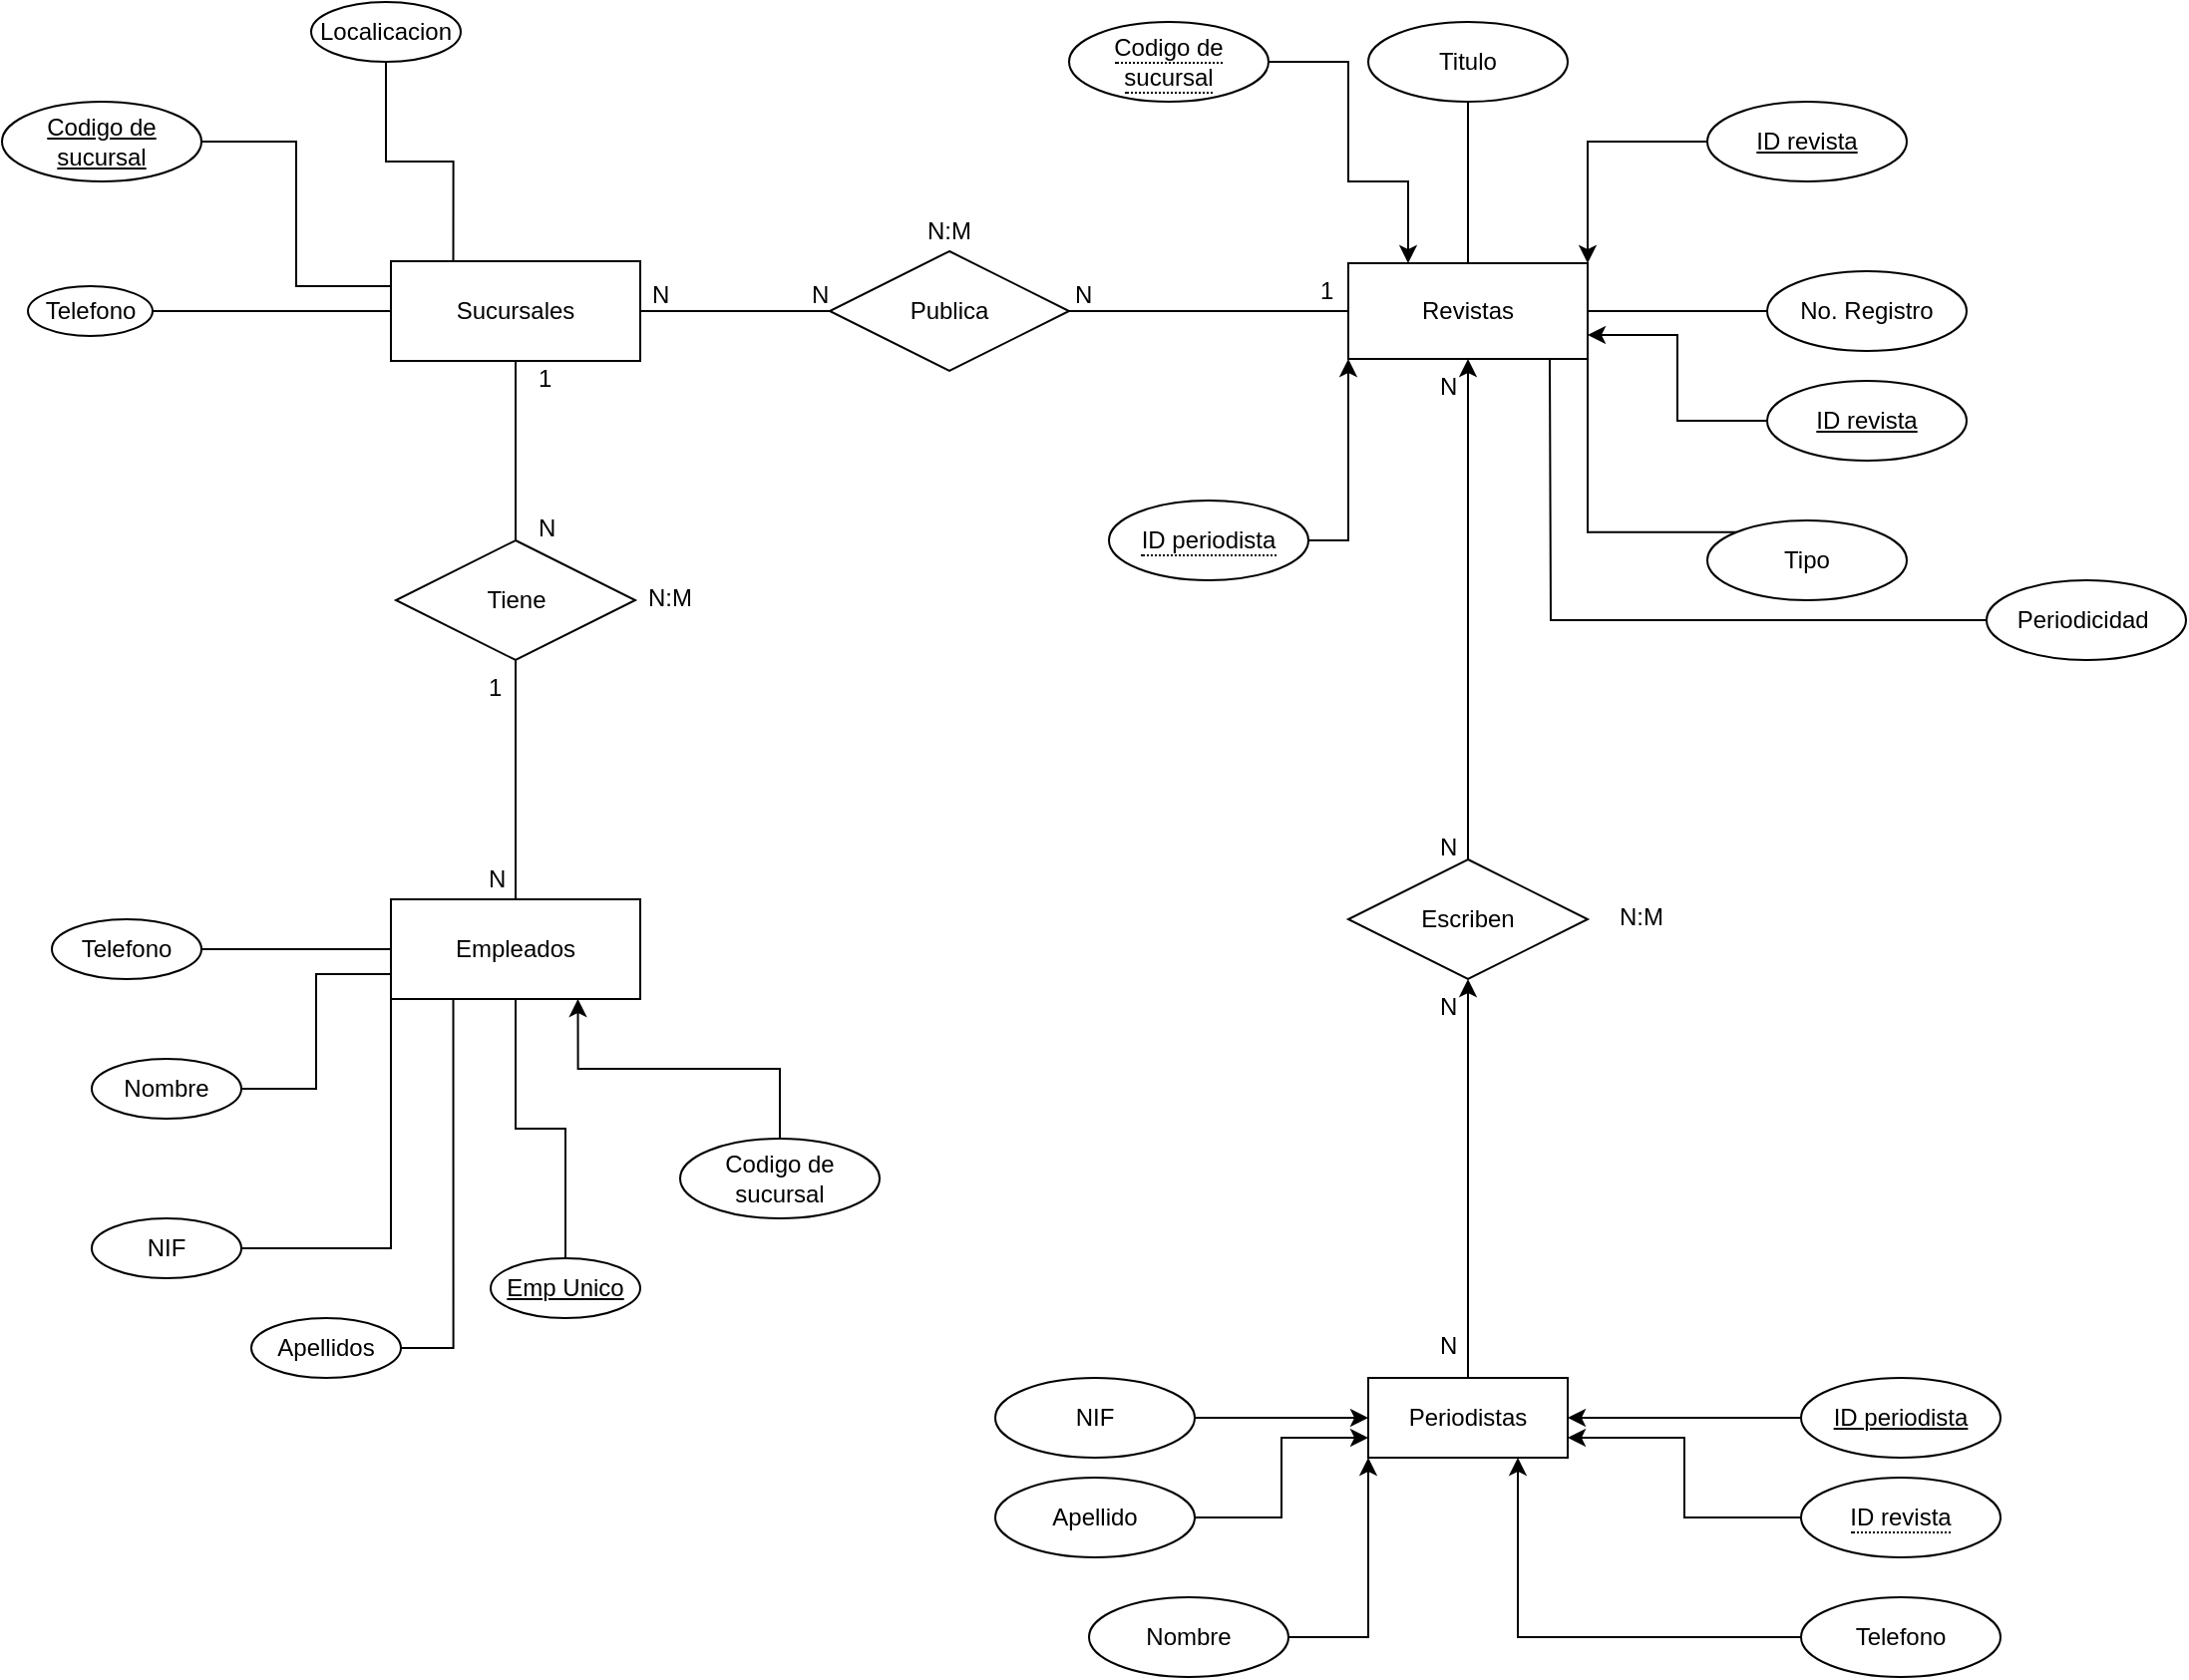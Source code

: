 <mxfile version="22.1.11" type="github">
  <diagram name="Página-1" id="UmTfOm8e8M8Sdv7kFdEf">
    <mxGraphModel dx="2441" dy="925" grid="1" gridSize="10" guides="1" tooltips="1" connect="1" arrows="1" fold="1" page="1" pageScale="1" pageWidth="827" pageHeight="1169" math="0" shadow="0">
      <root>
        <mxCell id="0" />
        <mxCell id="1" parent="0" />
        <mxCell id="8XfUyq8KKlmdykH457QI-1" value="Empleados" style="whiteSpace=wrap;html=1;align=center;" parent="1" vertex="1">
          <mxGeometry x="120" y="680" width="125" height="50" as="geometry" />
        </mxCell>
        <mxCell id="8XfUyq8KKlmdykH457QI-2" value="Revistas" style="whiteSpace=wrap;html=1;align=center;" parent="1" vertex="1">
          <mxGeometry x="600" y="361" width="120" height="48" as="geometry" />
        </mxCell>
        <mxCell id="8XfUyq8KKlmdykH457QI-3" value="Sucursales" style="whiteSpace=wrap;html=1;align=center;" parent="1" vertex="1">
          <mxGeometry x="120" y="360" width="125" height="50" as="geometry" />
        </mxCell>
        <mxCell id="8XfUyq8KKlmdykH457QI-15" style="edgeStyle=orthogonalEdgeStyle;rounded=0;orthogonalLoop=1;jettySize=auto;html=1;exitX=1;exitY=0.5;exitDx=0;exitDy=0;entryX=0;entryY=0.25;entryDx=0;entryDy=0;endArrow=none;endFill=0;" parent="1" source="JGM2QJsTOna2U-1AU0Z5-1" target="8XfUyq8KKlmdykH457QI-3" edge="1">
          <mxGeometry relative="1" as="geometry">
            <mxPoint x="22.855" y="304.142" as="sourcePoint" />
          </mxGeometry>
        </mxCell>
        <mxCell id="8XfUyq8KKlmdykH457QI-14" style="edgeStyle=orthogonalEdgeStyle;rounded=0;orthogonalLoop=1;jettySize=auto;html=1;entryX=0;entryY=0.5;entryDx=0;entryDy=0;endArrow=none;endFill=0;" parent="1" source="8XfUyq8KKlmdykH457QI-5" target="8XfUyq8KKlmdykH457QI-3" edge="1">
          <mxGeometry relative="1" as="geometry" />
        </mxCell>
        <mxCell id="8XfUyq8KKlmdykH457QI-5" value="Telefono" style="ellipse;whiteSpace=wrap;html=1;align=center;" parent="1" vertex="1">
          <mxGeometry x="-62" y="372.5" width="62.5" height="25" as="geometry" />
        </mxCell>
        <mxCell id="8XfUyq8KKlmdykH457QI-16" style="edgeStyle=orthogonalEdgeStyle;rounded=0;orthogonalLoop=1;jettySize=auto;html=1;entryX=0.25;entryY=0;entryDx=0;entryDy=0;endArrow=none;endFill=0;" parent="1" source="8XfUyq8KKlmdykH457QI-6" target="8XfUyq8KKlmdykH457QI-3" edge="1">
          <mxGeometry relative="1" as="geometry" />
        </mxCell>
        <mxCell id="8XfUyq8KKlmdykH457QI-6" value="Localicacion" style="ellipse;whiteSpace=wrap;html=1;align=center;" parent="1" vertex="1">
          <mxGeometry x="80" y="230" width="75" height="30" as="geometry" />
        </mxCell>
        <mxCell id="8XfUyq8KKlmdykH457QI-18" value="" style="edgeStyle=orthogonalEdgeStyle;rounded=0;orthogonalLoop=1;jettySize=auto;html=1;endArrow=none;endFill=0;" parent="1" source="8XfUyq8KKlmdykH457QI-8" target="8XfUyq8KKlmdykH457QI-1" edge="1">
          <mxGeometry relative="1" as="geometry">
            <mxPoint x="25" y="705" as="sourcePoint" />
          </mxGeometry>
        </mxCell>
        <mxCell id="8XfUyq8KKlmdykH457QI-8" value="Telefono" style="ellipse;whiteSpace=wrap;html=1;align=center;" parent="1" vertex="1">
          <mxGeometry x="-50" y="690" width="75" height="30" as="geometry" />
        </mxCell>
        <mxCell id="8XfUyq8KKlmdykH457QI-20" style="edgeStyle=orthogonalEdgeStyle;rounded=0;orthogonalLoop=1;jettySize=auto;html=1;exitX=1;exitY=0.5;exitDx=0;exitDy=0;entryX=0;entryY=1;entryDx=0;entryDy=0;endArrow=none;endFill=0;" parent="1" source="8XfUyq8KKlmdykH457QI-9" target="8XfUyq8KKlmdykH457QI-1" edge="1">
          <mxGeometry relative="1" as="geometry" />
        </mxCell>
        <mxCell id="8XfUyq8KKlmdykH457QI-9" value="NIF" style="ellipse;whiteSpace=wrap;html=1;align=center;" parent="1" vertex="1">
          <mxGeometry x="-30" y="840" width="75" height="30" as="geometry" />
        </mxCell>
        <mxCell id="8XfUyq8KKlmdykH457QI-21" style="edgeStyle=orthogonalEdgeStyle;rounded=0;orthogonalLoop=1;jettySize=auto;html=1;entryX=0.25;entryY=1;entryDx=0;entryDy=0;endArrow=none;endFill=0;" parent="1" source="8XfUyq8KKlmdykH457QI-10" target="8XfUyq8KKlmdykH457QI-1" edge="1">
          <mxGeometry relative="1" as="geometry">
            <Array as="points">
              <mxPoint x="151" y="905" />
            </Array>
          </mxGeometry>
        </mxCell>
        <mxCell id="8XfUyq8KKlmdykH457QI-10" value="Apellidos" style="ellipse;whiteSpace=wrap;html=1;align=center;" parent="1" vertex="1">
          <mxGeometry x="50" y="890" width="75" height="30" as="geometry" />
        </mxCell>
        <mxCell id="8XfUyq8KKlmdykH457QI-19" style="edgeStyle=orthogonalEdgeStyle;rounded=0;orthogonalLoop=1;jettySize=auto;html=1;entryX=0;entryY=0.75;entryDx=0;entryDy=0;endArrow=none;endFill=0;" parent="1" source="8XfUyq8KKlmdykH457QI-11" target="8XfUyq8KKlmdykH457QI-1" edge="1">
          <mxGeometry relative="1" as="geometry" />
        </mxCell>
        <mxCell id="8XfUyq8KKlmdykH457QI-11" value="Nombre" style="ellipse;whiteSpace=wrap;html=1;align=center;" parent="1" vertex="1">
          <mxGeometry x="-30" y="760" width="75" height="30" as="geometry" />
        </mxCell>
        <mxCell id="8XfUyq8KKlmdykH457QI-22" style="edgeStyle=orthogonalEdgeStyle;rounded=0;orthogonalLoop=1;jettySize=auto;html=1;entryX=0.5;entryY=1;entryDx=0;entryDy=0;endArrow=none;endFill=0;" parent="1" source="8XfUyq8KKlmdykH457QI-12" target="8XfUyq8KKlmdykH457QI-1" edge="1">
          <mxGeometry relative="1" as="geometry" />
        </mxCell>
        <mxCell id="8XfUyq8KKlmdykH457QI-12" value="Emp Unico" style="ellipse;whiteSpace=wrap;html=1;align=center;fontStyle=4;" parent="1" vertex="1">
          <mxGeometry x="170" y="860" width="75" height="30" as="geometry" />
        </mxCell>
        <mxCell id="8XfUyq8KKlmdykH457QI-26" value="" style="edgeStyle=orthogonalEdgeStyle;rounded=0;orthogonalLoop=1;jettySize=auto;html=1;endArrow=none;endFill=0;" parent="1" source="8XfUyq8KKlmdykH457QI-23" target="8XfUyq8KKlmdykH457QI-1" edge="1">
          <mxGeometry relative="1" as="geometry" />
        </mxCell>
        <mxCell id="8XfUyq8KKlmdykH457QI-27" value="" style="edgeStyle=orthogonalEdgeStyle;rounded=0;orthogonalLoop=1;jettySize=auto;html=1;endArrow=none;endFill=0;" parent="1" source="8XfUyq8KKlmdykH457QI-23" target="8XfUyq8KKlmdykH457QI-3" edge="1">
          <mxGeometry relative="1" as="geometry" />
        </mxCell>
        <mxCell id="8XfUyq8KKlmdykH457QI-23" value="Tiene" style="shape=rhombus;perimeter=rhombusPerimeter;whiteSpace=wrap;html=1;align=center;" parent="1" vertex="1">
          <mxGeometry x="122.5" y="500" width="120" height="60" as="geometry" />
        </mxCell>
        <mxCell id="8XfUyq8KKlmdykH457QI-29" value="" style="edgeStyle=orthogonalEdgeStyle;rounded=0;orthogonalLoop=1;jettySize=auto;html=1;endArrow=none;endFill=0;" parent="1" source="8XfUyq8KKlmdykH457QI-28" target="8XfUyq8KKlmdykH457QI-3" edge="1">
          <mxGeometry relative="1" as="geometry" />
        </mxCell>
        <mxCell id="8XfUyq8KKlmdykH457QI-30" style="edgeStyle=orthogonalEdgeStyle;rounded=0;orthogonalLoop=1;jettySize=auto;html=1;entryX=0;entryY=0.5;entryDx=0;entryDy=0;endArrow=none;endFill=0;" parent="1" source="8XfUyq8KKlmdykH457QI-28" target="8XfUyq8KKlmdykH457QI-2" edge="1">
          <mxGeometry relative="1" as="geometry" />
        </mxCell>
        <mxCell id="8XfUyq8KKlmdykH457QI-28" value="Publica" style="shape=rhombus;perimeter=rhombusPerimeter;whiteSpace=wrap;html=1;align=center;" parent="1" vertex="1">
          <mxGeometry x="340" y="355" width="120" height="60" as="geometry" />
        </mxCell>
        <mxCell id="8XfUyq8KKlmdykH457QI-39" style="edgeStyle=orthogonalEdgeStyle;rounded=0;orthogonalLoop=1;jettySize=auto;html=1;exitX=0;exitY=0;exitDx=0;exitDy=0;entryX=1;entryY=1;entryDx=0;entryDy=0;endArrow=none;endFill=0;" parent="1" source="8XfUyq8KKlmdykH457QI-31" target="8XfUyq8KKlmdykH457QI-2" edge="1">
          <mxGeometry relative="1" as="geometry" />
        </mxCell>
        <mxCell id="8XfUyq8KKlmdykH457QI-31" value="Tipo" style="ellipse;whiteSpace=wrap;html=1;align=center;" parent="1" vertex="1">
          <mxGeometry x="780" y="490" width="100" height="40" as="geometry" />
        </mxCell>
        <mxCell id="8XfUyq8KKlmdykH457QI-38" value="" style="edgeStyle=orthogonalEdgeStyle;rounded=0;orthogonalLoop=1;jettySize=auto;html=1;endArrow=none;endFill=0;exitX=0;exitY=0.5;exitDx=0;exitDy=0;" parent="1" source="8XfUyq8KKlmdykH457QI-32" edge="1">
          <mxGeometry relative="1" as="geometry">
            <mxPoint x="921" y="539" as="sourcePoint" />
            <mxPoint x="701" y="409" as="targetPoint" />
          </mxGeometry>
        </mxCell>
        <mxCell id="8XfUyq8KKlmdykH457QI-32" value="Periodicidad&amp;nbsp;" style="ellipse;whiteSpace=wrap;html=1;align=center;" parent="1" vertex="1">
          <mxGeometry x="920" y="520" width="100" height="40" as="geometry" />
        </mxCell>
        <mxCell id="8XfUyq8KKlmdykH457QI-37" value="" style="edgeStyle=orthogonalEdgeStyle;rounded=0;orthogonalLoop=1;jettySize=auto;html=1;endArrow=none;endFill=0;" parent="1" source="8XfUyq8KKlmdykH457QI-33" target="8XfUyq8KKlmdykH457QI-2" edge="1">
          <mxGeometry relative="1" as="geometry" />
        </mxCell>
        <mxCell id="8XfUyq8KKlmdykH457QI-33" value="No. Registro" style="ellipse;whiteSpace=wrap;html=1;align=center;" parent="1" vertex="1">
          <mxGeometry x="810" y="365" width="100" height="40" as="geometry" />
        </mxCell>
        <mxCell id="8XfUyq8KKlmdykH457QI-35" value="" style="edgeStyle=orthogonalEdgeStyle;rounded=0;orthogonalLoop=1;jettySize=auto;html=1;endArrow=none;endFill=0;" parent="1" source="8XfUyq8KKlmdykH457QI-34" target="8XfUyq8KKlmdykH457QI-2" edge="1">
          <mxGeometry relative="1" as="geometry" />
        </mxCell>
        <mxCell id="8XfUyq8KKlmdykH457QI-34" value="Titulo" style="ellipse;whiteSpace=wrap;html=1;align=center;" parent="1" vertex="1">
          <mxGeometry x="610" y="240" width="100" height="40" as="geometry" />
        </mxCell>
        <mxCell id="8XfUyq8KKlmdykH457QI-44" value="1" style="text;strokeColor=none;fillColor=none;spacingLeft=4;spacingRight=4;overflow=hidden;rotatable=0;points=[[0,0.5],[1,0.5]];portConstraint=eastwest;fontSize=12;whiteSpace=wrap;html=1;" parent="1" vertex="1">
          <mxGeometry x="580" y="361" width="40" height="30" as="geometry" />
        </mxCell>
        <mxCell id="8XfUyq8KKlmdykH457QI-45" value="N" style="text;strokeColor=none;fillColor=none;spacingLeft=4;spacingRight=4;overflow=hidden;rotatable=0;points=[[0,0.5],[1,0.5]];portConstraint=eastwest;fontSize=12;whiteSpace=wrap;html=1;" parent="1" vertex="1">
          <mxGeometry x="457" y="363" width="40" height="30" as="geometry" />
        </mxCell>
        <mxCell id="8XfUyq8KKlmdykH457QI-46" value="N" style="text;strokeColor=none;fillColor=none;spacingLeft=4;spacingRight=4;overflow=hidden;rotatable=0;points=[[0,0.5],[1,0.5]];portConstraint=eastwest;fontSize=12;whiteSpace=wrap;html=1;" parent="1" vertex="1">
          <mxGeometry x="245" y="363" width="40" height="30" as="geometry" />
        </mxCell>
        <mxCell id="8XfUyq8KKlmdykH457QI-47" value="N" style="text;strokeColor=none;fillColor=none;spacingLeft=4;spacingRight=4;overflow=hidden;rotatable=0;points=[[0,0.5],[1,0.5]];portConstraint=eastwest;fontSize=12;whiteSpace=wrap;html=1;" parent="1" vertex="1">
          <mxGeometry x="325" y="363" width="40" height="30" as="geometry" />
        </mxCell>
        <mxCell id="8XfUyq8KKlmdykH457QI-49" value="N:M" style="text;strokeColor=none;fillColor=none;spacingLeft=4;spacingRight=4;overflow=hidden;rotatable=0;points=[[0,0.5],[1,0.5]];portConstraint=eastwest;fontSize=12;whiteSpace=wrap;html=1;" parent="1" vertex="1">
          <mxGeometry x="383" y="331" width="40" height="30" as="geometry" />
        </mxCell>
        <mxCell id="JGM2QJsTOna2U-1AU0Z5-1" value="Codigo de sucursal" style="ellipse;whiteSpace=wrap;html=1;align=center;fontStyle=4;" vertex="1" parent="1">
          <mxGeometry x="-75" y="280" width="100" height="40" as="geometry" />
        </mxCell>
        <mxCell id="JGM2QJsTOna2U-1AU0Z5-3" style="edgeStyle=orthogonalEdgeStyle;rounded=0;orthogonalLoop=1;jettySize=auto;html=1;entryX=0.25;entryY=0;entryDx=0;entryDy=0;" edge="1" parent="1" source="JGM2QJsTOna2U-1AU0Z5-2" target="8XfUyq8KKlmdykH457QI-2">
          <mxGeometry relative="1" as="geometry">
            <Array as="points">
              <mxPoint x="600" y="260" />
              <mxPoint x="600" y="320" />
              <mxPoint x="630" y="320" />
            </Array>
          </mxGeometry>
        </mxCell>
        <mxCell id="JGM2QJsTOna2U-1AU0Z5-2" value="&lt;span style=&quot;border-bottom: 1px dotted&quot;&gt;Codigo de sucursal&lt;/span&gt;" style="ellipse;whiteSpace=wrap;html=1;align=center;" vertex="1" parent="1">
          <mxGeometry x="460" y="240" width="100" height="40" as="geometry" />
        </mxCell>
        <mxCell id="JGM2QJsTOna2U-1AU0Z5-5" style="edgeStyle=orthogonalEdgeStyle;rounded=0;orthogonalLoop=1;jettySize=auto;html=1;entryX=1;entryY=0;entryDx=0;entryDy=0;" edge="1" parent="1" source="JGM2QJsTOna2U-1AU0Z5-7" target="8XfUyq8KKlmdykH457QI-2">
          <mxGeometry relative="1" as="geometry">
            <mxPoint x="780" y="300" as="sourcePoint" />
          </mxGeometry>
        </mxCell>
        <mxCell id="JGM2QJsTOna2U-1AU0Z5-7" value="ID revista" style="ellipse;whiteSpace=wrap;html=1;align=center;fontStyle=4;" vertex="1" parent="1">
          <mxGeometry x="780" y="280" width="100" height="40" as="geometry" />
        </mxCell>
        <mxCell id="JGM2QJsTOna2U-1AU0Z5-10" style="edgeStyle=orthogonalEdgeStyle;rounded=0;orthogonalLoop=1;jettySize=auto;html=1;entryX=0.5;entryY=1;entryDx=0;entryDy=0;" edge="1" parent="1" source="JGM2QJsTOna2U-1AU0Z5-9" target="8XfUyq8KKlmdykH457QI-2">
          <mxGeometry relative="1" as="geometry" />
        </mxCell>
        <mxCell id="JGM2QJsTOna2U-1AU0Z5-9" value="Escriben" style="shape=rhombus;perimeter=rhombusPerimeter;whiteSpace=wrap;html=1;align=center;" vertex="1" parent="1">
          <mxGeometry x="600" y="660" width="120" height="60" as="geometry" />
        </mxCell>
        <mxCell id="JGM2QJsTOna2U-1AU0Z5-12" style="edgeStyle=orthogonalEdgeStyle;rounded=0;orthogonalLoop=1;jettySize=auto;html=1;entryX=0.5;entryY=1;entryDx=0;entryDy=0;" edge="1" parent="1" source="JGM2QJsTOna2U-1AU0Z5-11" target="JGM2QJsTOna2U-1AU0Z5-9">
          <mxGeometry relative="1" as="geometry" />
        </mxCell>
        <mxCell id="JGM2QJsTOna2U-1AU0Z5-11" value="Periodistas" style="whiteSpace=wrap;html=1;align=center;" vertex="1" parent="1">
          <mxGeometry x="610" y="920" width="100" height="40" as="geometry" />
        </mxCell>
        <mxCell id="JGM2QJsTOna2U-1AU0Z5-14" style="edgeStyle=orthogonalEdgeStyle;rounded=0;orthogonalLoop=1;jettySize=auto;html=1;entryX=1;entryY=0.5;entryDx=0;entryDy=0;" edge="1" parent="1" source="JGM2QJsTOna2U-1AU0Z5-13" target="JGM2QJsTOna2U-1AU0Z5-11">
          <mxGeometry relative="1" as="geometry" />
        </mxCell>
        <mxCell id="JGM2QJsTOna2U-1AU0Z5-13" value="ID periodista" style="ellipse;whiteSpace=wrap;html=1;align=center;fontStyle=4;" vertex="1" parent="1">
          <mxGeometry x="827" y="920" width="100" height="40" as="geometry" />
        </mxCell>
        <mxCell id="JGM2QJsTOna2U-1AU0Z5-16" style="edgeStyle=orthogonalEdgeStyle;rounded=0;orthogonalLoop=1;jettySize=auto;html=1;entryX=1;entryY=0.75;entryDx=0;entryDy=0;" edge="1" parent="1" source="JGM2QJsTOna2U-1AU0Z5-15" target="JGM2QJsTOna2U-1AU0Z5-11">
          <mxGeometry relative="1" as="geometry" />
        </mxCell>
        <mxCell id="JGM2QJsTOna2U-1AU0Z5-15" value="&lt;span style=&quot;border-bottom: 1px dotted&quot;&gt;ID revista&lt;/span&gt;" style="ellipse;whiteSpace=wrap;html=1;align=center;" vertex="1" parent="1">
          <mxGeometry x="827" y="970" width="100" height="40" as="geometry" />
        </mxCell>
        <mxCell id="JGM2QJsTOna2U-1AU0Z5-22" style="edgeStyle=orthogonalEdgeStyle;rounded=0;orthogonalLoop=1;jettySize=auto;html=1;entryX=0;entryY=1;entryDx=0;entryDy=0;" edge="1" parent="1" source="JGM2QJsTOna2U-1AU0Z5-17" target="JGM2QJsTOna2U-1AU0Z5-11">
          <mxGeometry relative="1" as="geometry" />
        </mxCell>
        <mxCell id="JGM2QJsTOna2U-1AU0Z5-17" value="Nombre" style="ellipse;whiteSpace=wrap;html=1;align=center;" vertex="1" parent="1">
          <mxGeometry x="470" y="1030" width="100" height="40" as="geometry" />
        </mxCell>
        <mxCell id="JGM2QJsTOna2U-1AU0Z5-21" style="edgeStyle=orthogonalEdgeStyle;rounded=0;orthogonalLoop=1;jettySize=auto;html=1;entryX=0;entryY=0.75;entryDx=0;entryDy=0;" edge="1" parent="1" source="JGM2QJsTOna2U-1AU0Z5-18" target="JGM2QJsTOna2U-1AU0Z5-11">
          <mxGeometry relative="1" as="geometry" />
        </mxCell>
        <mxCell id="JGM2QJsTOna2U-1AU0Z5-18" value="Apellido" style="ellipse;whiteSpace=wrap;html=1;align=center;" vertex="1" parent="1">
          <mxGeometry x="423" y="970" width="100" height="40" as="geometry" />
        </mxCell>
        <mxCell id="JGM2QJsTOna2U-1AU0Z5-20" style="edgeStyle=orthogonalEdgeStyle;rounded=0;orthogonalLoop=1;jettySize=auto;html=1;entryX=0;entryY=0.5;entryDx=0;entryDy=0;" edge="1" parent="1" source="JGM2QJsTOna2U-1AU0Z5-19" target="JGM2QJsTOna2U-1AU0Z5-11">
          <mxGeometry relative="1" as="geometry" />
        </mxCell>
        <mxCell id="JGM2QJsTOna2U-1AU0Z5-19" value="NIF" style="ellipse;whiteSpace=wrap;html=1;align=center;" vertex="1" parent="1">
          <mxGeometry x="423" y="920" width="100" height="40" as="geometry" />
        </mxCell>
        <mxCell id="JGM2QJsTOna2U-1AU0Z5-24" style="edgeStyle=orthogonalEdgeStyle;rounded=0;orthogonalLoop=1;jettySize=auto;html=1;entryX=0;entryY=1;entryDx=0;entryDy=0;" edge="1" parent="1" source="JGM2QJsTOna2U-1AU0Z5-23" target="8XfUyq8KKlmdykH457QI-2">
          <mxGeometry relative="1" as="geometry" />
        </mxCell>
        <mxCell id="JGM2QJsTOna2U-1AU0Z5-23" value="&lt;span style=&quot;border-bottom: 1px dotted&quot;&gt;ID periodista&lt;/span&gt;" style="ellipse;whiteSpace=wrap;html=1;align=center;" vertex="1" parent="1">
          <mxGeometry x="480" y="480" width="100" height="40" as="geometry" />
        </mxCell>
        <mxCell id="JGM2QJsTOna2U-1AU0Z5-26" style="edgeStyle=orthogonalEdgeStyle;rounded=0;orthogonalLoop=1;jettySize=auto;html=1;entryX=1;entryY=0.75;entryDx=0;entryDy=0;" edge="1" parent="1" source="JGM2QJsTOna2U-1AU0Z5-25" target="8XfUyq8KKlmdykH457QI-2">
          <mxGeometry relative="1" as="geometry" />
        </mxCell>
        <mxCell id="JGM2QJsTOna2U-1AU0Z5-25" value="ID revista" style="ellipse;whiteSpace=wrap;html=1;align=center;fontStyle=4;" vertex="1" parent="1">
          <mxGeometry x="810" y="420" width="100" height="40" as="geometry" />
        </mxCell>
        <mxCell id="JGM2QJsTOna2U-1AU0Z5-31" style="edgeStyle=orthogonalEdgeStyle;rounded=0;orthogonalLoop=1;jettySize=auto;html=1;exitX=0.5;exitY=0;exitDx=0;exitDy=0;entryX=0.75;entryY=1;entryDx=0;entryDy=0;" edge="1" parent="1" source="JGM2QJsTOna2U-1AU0Z5-30" target="8XfUyq8KKlmdykH457QI-1">
          <mxGeometry relative="1" as="geometry" />
        </mxCell>
        <mxCell id="JGM2QJsTOna2U-1AU0Z5-30" value="Codigo de sucursal" style="ellipse;whiteSpace=wrap;html=1;align=center;" vertex="1" parent="1">
          <mxGeometry x="265" y="800" width="100" height="40" as="geometry" />
        </mxCell>
        <mxCell id="JGM2QJsTOna2U-1AU0Z5-33" style="edgeStyle=orthogonalEdgeStyle;rounded=0;orthogonalLoop=1;jettySize=auto;html=1;entryX=0.75;entryY=1;entryDx=0;entryDy=0;" edge="1" parent="1" source="JGM2QJsTOna2U-1AU0Z5-32" target="JGM2QJsTOna2U-1AU0Z5-11">
          <mxGeometry relative="1" as="geometry" />
        </mxCell>
        <mxCell id="JGM2QJsTOna2U-1AU0Z5-32" value="Telefono" style="ellipse;whiteSpace=wrap;html=1;align=center;" vertex="1" parent="1">
          <mxGeometry x="827" y="1030" width="100" height="40" as="geometry" />
        </mxCell>
        <mxCell id="JGM2QJsTOna2U-1AU0Z5-34" value="N" style="text;strokeColor=none;fillColor=none;spacingLeft=4;spacingRight=4;overflow=hidden;rotatable=0;points=[[0,0.5],[1,0.5]];portConstraint=eastwest;fontSize=12;whiteSpace=wrap;html=1;" vertex="1" parent="1">
          <mxGeometry x="640" y="890" width="40" height="30" as="geometry" />
        </mxCell>
        <mxCell id="JGM2QJsTOna2U-1AU0Z5-35" value="N" style="text;strokeColor=none;fillColor=none;spacingLeft=4;spacingRight=4;overflow=hidden;rotatable=0;points=[[0,0.5],[1,0.5]];portConstraint=eastwest;fontSize=12;whiteSpace=wrap;html=1;" vertex="1" parent="1">
          <mxGeometry x="640" y="720" width="40" height="30" as="geometry" />
        </mxCell>
        <mxCell id="JGM2QJsTOna2U-1AU0Z5-36" value="N" style="text;strokeColor=none;fillColor=none;spacingLeft=4;spacingRight=4;overflow=hidden;rotatable=0;points=[[0,0.5],[1,0.5]];portConstraint=eastwest;fontSize=12;whiteSpace=wrap;html=1;" vertex="1" parent="1">
          <mxGeometry x="640" y="640" width="40" height="30" as="geometry" />
        </mxCell>
        <mxCell id="JGM2QJsTOna2U-1AU0Z5-37" value="N" style="text;strokeColor=none;fillColor=none;spacingLeft=4;spacingRight=4;overflow=hidden;rotatable=0;points=[[0,0.5],[1,0.5]];portConstraint=eastwest;fontSize=12;whiteSpace=wrap;html=1;" vertex="1" parent="1">
          <mxGeometry x="640" y="409" width="40" height="30" as="geometry" />
        </mxCell>
        <mxCell id="JGM2QJsTOna2U-1AU0Z5-38" value="1" style="text;strokeColor=none;fillColor=none;spacingLeft=4;spacingRight=4;overflow=hidden;rotatable=0;points=[[0,0.5],[1,0.5]];portConstraint=eastwest;fontSize=12;whiteSpace=wrap;html=1;" vertex="1" parent="1">
          <mxGeometry x="162.5" y="560" width="40" height="30" as="geometry" />
        </mxCell>
        <mxCell id="JGM2QJsTOna2U-1AU0Z5-39" value="N" style="text;strokeColor=none;fillColor=none;spacingLeft=4;spacingRight=4;overflow=hidden;rotatable=0;points=[[0,0.5],[1,0.5]];portConstraint=eastwest;fontSize=12;whiteSpace=wrap;html=1;" vertex="1" parent="1">
          <mxGeometry x="162.5" y="656" width="40" height="30" as="geometry" />
        </mxCell>
        <mxCell id="JGM2QJsTOna2U-1AU0Z5-40" value="1" style="text;strokeColor=none;fillColor=none;spacingLeft=4;spacingRight=4;overflow=hidden;rotatable=0;points=[[0,0.5],[1,0.5]];portConstraint=eastwest;fontSize=12;whiteSpace=wrap;html=1;" vertex="1" parent="1">
          <mxGeometry x="187.5" y="405" width="40" height="30" as="geometry" />
        </mxCell>
        <mxCell id="JGM2QJsTOna2U-1AU0Z5-41" value="N" style="text;strokeColor=none;fillColor=none;spacingLeft=4;spacingRight=4;overflow=hidden;rotatable=0;points=[[0,0.5],[1,0.5]];portConstraint=eastwest;fontSize=12;whiteSpace=wrap;html=1;" vertex="1" parent="1">
          <mxGeometry x="187.5" y="480" width="40" height="30" as="geometry" />
        </mxCell>
        <mxCell id="JGM2QJsTOna2U-1AU0Z5-42" value="N:M" style="text;strokeColor=none;fillColor=none;spacingLeft=4;spacingRight=4;overflow=hidden;rotatable=0;points=[[0,0.5],[1,0.5]];portConstraint=eastwest;fontSize=12;whiteSpace=wrap;html=1;" vertex="1" parent="1">
          <mxGeometry x="242.5" y="515" width="40" height="30" as="geometry" />
        </mxCell>
        <mxCell id="JGM2QJsTOna2U-1AU0Z5-43" value="N:M" style="text;strokeColor=none;fillColor=none;spacingLeft=4;spacingRight=4;overflow=hidden;rotatable=0;points=[[0,0.5],[1,0.5]];portConstraint=eastwest;fontSize=12;whiteSpace=wrap;html=1;" vertex="1" parent="1">
          <mxGeometry x="730" y="675" width="40" height="30" as="geometry" />
        </mxCell>
      </root>
    </mxGraphModel>
  </diagram>
</mxfile>
